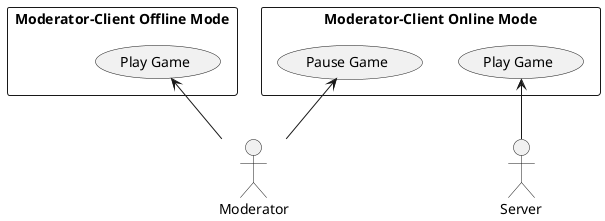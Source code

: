 @startuml

actor "Server" as SC
actor "Moderator" as P

rectangle "Moderator-Client Online Mode" {
    usecase "Play Game" as md
    usecase "Pause Game" as cp
} 

rectangle "Moderator-Client Offline Mode" {
    usecase "Play Game" as md2
}

SC -up-> md
P -up-> cp

P -up-> md2

@enduml